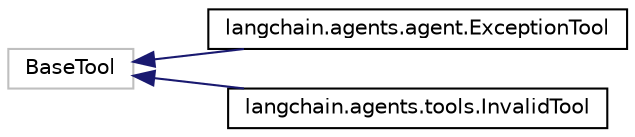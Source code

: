 digraph "Graphical Class Hierarchy"
{
 // LATEX_PDF_SIZE
  edge [fontname="Helvetica",fontsize="10",labelfontname="Helvetica",labelfontsize="10"];
  node [fontname="Helvetica",fontsize="10",shape=record];
  rankdir="LR";
  Node15571 [label="BaseTool",height=0.2,width=0.4,color="grey75", fillcolor="white", style="filled",tooltip=" "];
  Node15571 -> Node0 [dir="back",color="midnightblue",fontsize="10",style="solid",fontname="Helvetica"];
  Node0 [label="langchain.agents.agent.ExceptionTool",height=0.2,width=0.4,color="black", fillcolor="white", style="filled",URL="$classlangchain_1_1agents_1_1agent_1_1ExceptionTool.html",tooltip=" "];
  Node15571 -> Node15573 [dir="back",color="midnightblue",fontsize="10",style="solid",fontname="Helvetica"];
  Node15573 [label="langchain.agents.tools.InvalidTool",height=0.2,width=0.4,color="black", fillcolor="white", style="filled",URL="$classlangchain_1_1agents_1_1tools_1_1InvalidTool.html",tooltip=" "];
}
